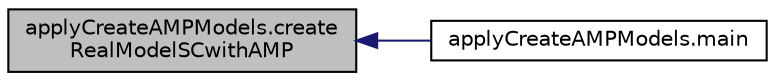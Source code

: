 digraph "applyCreateAMPModels.createRealModelSCwithAMP"
{
  edge [fontname="Helvetica",fontsize="10",labelfontname="Helvetica",labelfontsize="10"];
  node [fontname="Helvetica",fontsize="10",shape=record];
  rankdir="LR";
  Node5 [label="applyCreateAMPModels.create\lRealModelSCwithAMP",height=0.2,width=0.4,color="black", fillcolor="grey75", style="filled", fontcolor="black"];
  Node5 -> Node6 [dir="back",color="midnightblue",fontsize="10",style="solid",fontname="Helvetica"];
  Node6 [label="applyCreateAMPModels.main",height=0.2,width=0.4,color="black", fillcolor="white", style="filled",URL="$namespaceapply_create_a_m_p_models.html#a97988a79aa6236281d12488f40740402"];
}
